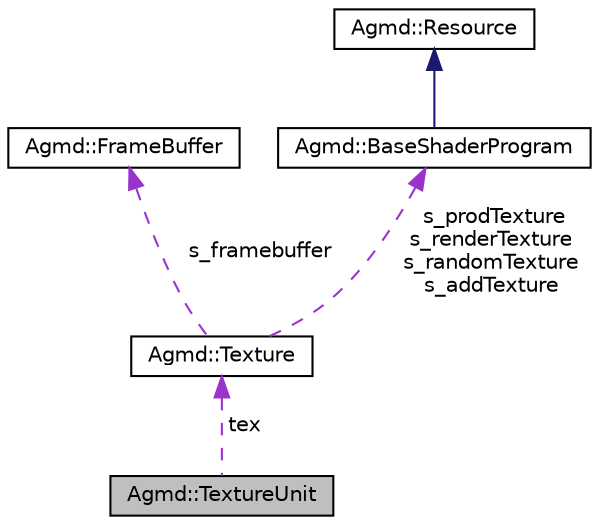digraph "Agmd::TextureUnit"
{
  edge [fontname="Helvetica",fontsize="10",labelfontname="Helvetica",labelfontsize="10"];
  node [fontname="Helvetica",fontsize="10",shape=record];
  Node1 [label="Agmd::TextureUnit",height=0.2,width=0.4,color="black", fillcolor="grey75", style="filled" fontcolor="black"];
  Node2 -> Node1 [dir="back",color="darkorchid3",fontsize="10",style="dashed",label=" tex" ];
  Node2 [label="Agmd::Texture",height=0.2,width=0.4,color="black", fillcolor="white", style="filled",URL="$class_agmd_1_1_texture.html"];
  Node3 -> Node2 [dir="back",color="darkorchid3",fontsize="10",style="dashed",label=" s_framebuffer" ];
  Node3 [label="Agmd::FrameBuffer",height=0.2,width=0.4,color="black", fillcolor="white", style="filled",URL="$class_agmd_1_1_frame_buffer.html"];
  Node4 -> Node2 [dir="back",color="darkorchid3",fontsize="10",style="dashed",label=" s_prodTexture\ns_renderTexture\ns_randomTexture\ns_addTexture" ];
  Node4 [label="Agmd::BaseShaderProgram",height=0.2,width=0.4,color="black", fillcolor="white", style="filled",URL="$class_agmd_1_1_base_shader_program.html"];
  Node5 -> Node4 [dir="back",color="midnightblue",fontsize="10",style="solid"];
  Node5 [label="Agmd::Resource",height=0.2,width=0.4,color="black", fillcolor="white", style="filled",URL="$class_agmd_1_1_resource.html"];
}
